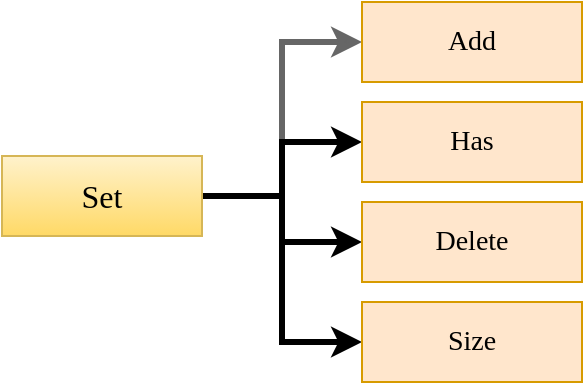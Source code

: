 <mxfile version="13.0.1" type="device"><diagram id="o7kQuPJgZ623Hpt6egIq" name="Page-1"><mxGraphModel dx="1010" dy="579" grid="1" gridSize="10" guides="1" tooltips="1" connect="1" arrows="1" fold="1" page="1" pageScale="1" pageWidth="850" pageHeight="1100" math="0" shadow="0"><root><mxCell id="0"/><mxCell id="1" parent="0"/><mxCell id="EQHqzCZ-S8DKhZ1qVBKP-2" style="edgeStyle=orthogonalEdgeStyle;rounded=0;orthogonalLoop=1;jettySize=auto;html=1;exitX=1;exitY=0.5;exitDx=0;exitDy=0;entryX=0;entryY=0.5;entryDx=0;entryDy=0;strokeWidth=3;fontFamily=Verdana;fontSize=14;fillColor=#f5f5f5;strokeColor=#666666;" edge="1" parent="1" source="EQHqzCZ-S8DKhZ1qVBKP-7" target="EQHqzCZ-S8DKhZ1qVBKP-8"><mxGeometry relative="1" as="geometry"/></mxCell><mxCell id="EQHqzCZ-S8DKhZ1qVBKP-4" style="edgeStyle=orthogonalEdgeStyle;rounded=0;orthogonalLoop=1;jettySize=auto;html=1;exitX=1;exitY=0.5;exitDx=0;exitDy=0;entryX=0;entryY=0.5;entryDx=0;entryDy=0;strokeWidth=3;" edge="1" parent="1" source="EQHqzCZ-S8DKhZ1qVBKP-7" target="EQHqzCZ-S8DKhZ1qVBKP-11"><mxGeometry relative="1" as="geometry"/></mxCell><mxCell id="EQHqzCZ-S8DKhZ1qVBKP-5" style="edgeStyle=orthogonalEdgeStyle;rounded=0;orthogonalLoop=1;jettySize=auto;html=1;exitX=1;exitY=0.5;exitDx=0;exitDy=0;entryX=0;entryY=0.5;entryDx=0;entryDy=0;strokeWidth=3;" edge="1" parent="1" source="EQHqzCZ-S8DKhZ1qVBKP-7" target="EQHqzCZ-S8DKhZ1qVBKP-12"><mxGeometry relative="1" as="geometry"/></mxCell><mxCell id="EQHqzCZ-S8DKhZ1qVBKP-6" style="edgeStyle=orthogonalEdgeStyle;rounded=0;orthogonalLoop=1;jettySize=auto;html=1;exitX=1;exitY=0.5;exitDx=0;exitDy=0;entryX=0;entryY=0.5;entryDx=0;entryDy=0;strokeWidth=3;" edge="1" parent="1" source="EQHqzCZ-S8DKhZ1qVBKP-7" target="EQHqzCZ-S8DKhZ1qVBKP-9"><mxGeometry relative="1" as="geometry"/></mxCell><mxCell id="EQHqzCZ-S8DKhZ1qVBKP-7" value="&lt;font style=&quot;font-size: 16px&quot;&gt;Set&lt;/font&gt;" style="rounded=0;whiteSpace=wrap;html=1;fontFamily=Verdana;fontSize=14;gradientColor=#ffd966;fillColor=#fff2cc;strokeColor=#d6b656;" vertex="1" parent="1"><mxGeometry x="170" y="377" width="100" height="40" as="geometry"/></mxCell><mxCell id="EQHqzCZ-S8DKhZ1qVBKP-8" value="&lt;font style=&quot;font-size: 14px&quot;&gt;Add&lt;/font&gt;" style="rounded=0;whiteSpace=wrap;html=1;fontFamily=Verdana;fontSize=14;fillColor=#ffe6cc;strokeColor=#d79b00;" vertex="1" parent="1"><mxGeometry x="350" y="300" width="110" height="40" as="geometry"/></mxCell><mxCell id="EQHqzCZ-S8DKhZ1qVBKP-9" value="Has" style="rounded=0;whiteSpace=wrap;html=1;fontFamily=Verdana;fontSize=14;fillColor=#ffe6cc;strokeColor=#d79b00;" vertex="1" parent="1"><mxGeometry x="350" y="350" width="110" height="40" as="geometry"/></mxCell><mxCell id="EQHqzCZ-S8DKhZ1qVBKP-11" value="&lt;font style=&quot;font-size: 14px&quot;&gt;Delete&lt;/font&gt;" style="rounded=0;whiteSpace=wrap;html=1;fontFamily=Verdana;fontSize=14;fillColor=#ffe6cc;strokeColor=#d79b00;" vertex="1" parent="1"><mxGeometry x="350" y="400" width="110" height="40" as="geometry"/></mxCell><mxCell id="EQHqzCZ-S8DKhZ1qVBKP-12" value="&lt;font style=&quot;font-size: 14px&quot;&gt;Size&lt;/font&gt;" style="rounded=0;whiteSpace=wrap;html=1;fontFamily=Verdana;fontSize=14;fillColor=#ffe6cc;strokeColor=#d79b00;" vertex="1" parent="1"><mxGeometry x="350" y="450" width="110" height="40" as="geometry"/></mxCell></root></mxGraphModel></diagram></mxfile>